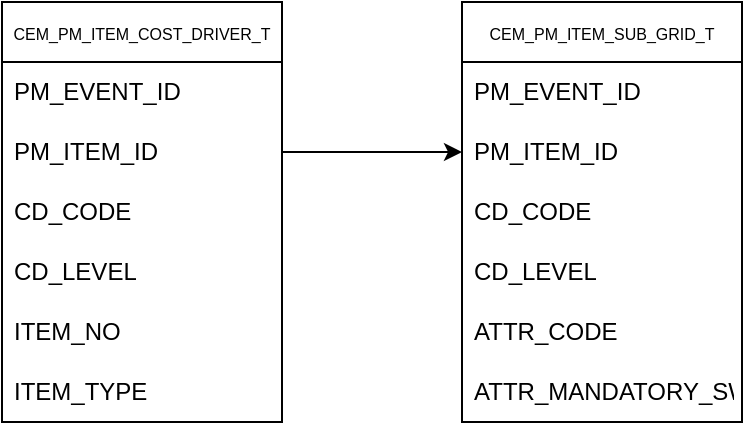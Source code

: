 <mxfile version="20.7.3" type="github">
  <diagram id="L0H8be3r2yKKMvcsQJuc" name="Contract">
    <mxGraphModel dx="794" dy="470" grid="1" gridSize="10" guides="1" tooltips="1" connect="1" arrows="1" fold="1" page="1" pageScale="1" pageWidth="3300" pageHeight="4681" math="0" shadow="0">
      <root>
        <mxCell id="0" />
        <mxCell id="1" parent="0" />
        <mxCell id="2wu_5CJWOTaZ-f7hUUx2-1" value="&lt;font style=&quot;font-size: 8px;&quot;&gt;CEM_PM_ITEM_COST_DRIVER_T&lt;/font&gt;" style="swimlane;fontStyle=0;childLayout=stackLayout;horizontal=1;startSize=30;horizontalStack=0;resizeParent=1;resizeParentMax=0;resizeLast=0;collapsible=1;marginBottom=0;whiteSpace=wrap;html=1;" vertex="1" parent="1">
          <mxGeometry x="60" y="130" width="140" height="210" as="geometry" />
        </mxCell>
        <mxCell id="2wu_5CJWOTaZ-f7hUUx2-2" value="PM_EVENT_ID" style="text;strokeColor=none;fillColor=none;align=left;verticalAlign=middle;spacingLeft=4;spacingRight=4;overflow=hidden;points=[[0,0.5],[1,0.5]];portConstraint=eastwest;rotatable=0;whiteSpace=wrap;html=1;" vertex="1" parent="2wu_5CJWOTaZ-f7hUUx2-1">
          <mxGeometry y="30" width="140" height="30" as="geometry" />
        </mxCell>
        <mxCell id="2wu_5CJWOTaZ-f7hUUx2-3" value="PM_ITEM_ID" style="text;strokeColor=none;fillColor=none;align=left;verticalAlign=middle;spacingLeft=4;spacingRight=4;overflow=hidden;points=[[0,0.5],[1,0.5]];portConstraint=eastwest;rotatable=0;whiteSpace=wrap;html=1;" vertex="1" parent="2wu_5CJWOTaZ-f7hUUx2-1">
          <mxGeometry y="60" width="140" height="30" as="geometry" />
        </mxCell>
        <mxCell id="2wu_5CJWOTaZ-f7hUUx2-4" value="CD_CODE" style="text;strokeColor=none;fillColor=none;align=left;verticalAlign=middle;spacingLeft=4;spacingRight=4;overflow=hidden;points=[[0,0.5],[1,0.5]];portConstraint=eastwest;rotatable=0;whiteSpace=wrap;html=1;" vertex="1" parent="2wu_5CJWOTaZ-f7hUUx2-1">
          <mxGeometry y="90" width="140" height="30" as="geometry" />
        </mxCell>
        <mxCell id="2wu_5CJWOTaZ-f7hUUx2-6" value="CD_LEVEL" style="text;strokeColor=none;fillColor=none;align=left;verticalAlign=middle;spacingLeft=4;spacingRight=4;overflow=hidden;points=[[0,0.5],[1,0.5]];portConstraint=eastwest;rotatable=0;whiteSpace=wrap;html=1;" vertex="1" parent="2wu_5CJWOTaZ-f7hUUx2-1">
          <mxGeometry y="120" width="140" height="30" as="geometry" />
        </mxCell>
        <mxCell id="2wu_5CJWOTaZ-f7hUUx2-7" value="ITEM_NO&amp;nbsp; &amp;nbsp;" style="text;strokeColor=none;fillColor=none;align=left;verticalAlign=middle;spacingLeft=4;spacingRight=4;overflow=hidden;points=[[0,0.5],[1,0.5]];portConstraint=eastwest;rotatable=0;whiteSpace=wrap;html=1;" vertex="1" parent="2wu_5CJWOTaZ-f7hUUx2-1">
          <mxGeometry y="150" width="140" height="30" as="geometry" />
        </mxCell>
        <mxCell id="2wu_5CJWOTaZ-f7hUUx2-8" value="ITEM_TYPE&amp;nbsp;" style="text;strokeColor=none;fillColor=none;align=left;verticalAlign=middle;spacingLeft=4;spacingRight=4;overflow=hidden;points=[[0,0.5],[1,0.5]];portConstraint=eastwest;rotatable=0;whiteSpace=wrap;html=1;" vertex="1" parent="2wu_5CJWOTaZ-f7hUUx2-1">
          <mxGeometry y="180" width="140" height="30" as="geometry" />
        </mxCell>
        <mxCell id="2wu_5CJWOTaZ-f7hUUx2-9" value="&lt;font style=&quot;font-size: 8px;&quot;&gt;CEM_PM_ITEM_SUB_GRID_T&lt;/font&gt;" style="swimlane;fontStyle=0;childLayout=stackLayout;horizontal=1;startSize=30;horizontalStack=0;resizeParent=1;resizeParentMax=0;resizeLast=0;collapsible=1;marginBottom=0;whiteSpace=wrap;html=1;" vertex="1" parent="1">
          <mxGeometry x="290" y="130" width="140" height="210" as="geometry" />
        </mxCell>
        <mxCell id="2wu_5CJWOTaZ-f7hUUx2-11" value="PM_EVENT_ID" style="text;strokeColor=none;fillColor=none;align=left;verticalAlign=middle;spacingLeft=4;spacingRight=4;overflow=hidden;points=[[0,0.5],[1,0.5]];portConstraint=eastwest;rotatable=0;whiteSpace=wrap;html=1;" vertex="1" parent="2wu_5CJWOTaZ-f7hUUx2-9">
          <mxGeometry y="30" width="140" height="30" as="geometry" />
        </mxCell>
        <mxCell id="2wu_5CJWOTaZ-f7hUUx2-16" value="PM_ITEM_ID" style="text;strokeColor=none;fillColor=none;align=left;verticalAlign=middle;spacingLeft=4;spacingRight=4;overflow=hidden;points=[[0,0.5],[1,0.5]];portConstraint=eastwest;rotatable=0;whiteSpace=wrap;html=1;" vertex="1" parent="2wu_5CJWOTaZ-f7hUUx2-9">
          <mxGeometry y="60" width="140" height="30" as="geometry" />
        </mxCell>
        <mxCell id="2wu_5CJWOTaZ-f7hUUx2-12" value="CD_CODE" style="text;strokeColor=none;fillColor=none;align=left;verticalAlign=middle;spacingLeft=4;spacingRight=4;overflow=hidden;points=[[0,0.5],[1,0.5]];portConstraint=eastwest;rotatable=0;whiteSpace=wrap;html=1;" vertex="1" parent="2wu_5CJWOTaZ-f7hUUx2-9">
          <mxGeometry y="90" width="140" height="30" as="geometry" />
        </mxCell>
        <mxCell id="2wu_5CJWOTaZ-f7hUUx2-13" value="CD_LEVEL" style="text;strokeColor=none;fillColor=none;align=left;verticalAlign=middle;spacingLeft=4;spacingRight=4;overflow=hidden;points=[[0,0.5],[1,0.5]];portConstraint=eastwest;rotatable=0;whiteSpace=wrap;html=1;" vertex="1" parent="2wu_5CJWOTaZ-f7hUUx2-9">
          <mxGeometry y="120" width="140" height="30" as="geometry" />
        </mxCell>
        <mxCell id="2wu_5CJWOTaZ-f7hUUx2-10" value="ATTR_CODE" style="text;strokeColor=none;fillColor=none;align=left;verticalAlign=middle;spacingLeft=4;spacingRight=4;overflow=hidden;points=[[0,0.5],[1,0.5]];portConstraint=eastwest;rotatable=0;whiteSpace=wrap;html=1;" vertex="1" parent="2wu_5CJWOTaZ-f7hUUx2-9">
          <mxGeometry y="150" width="140" height="30" as="geometry" />
        </mxCell>
        <mxCell id="2wu_5CJWOTaZ-f7hUUx2-14" value="ATTR_MANDATORY_SW" style="text;strokeColor=none;fillColor=none;align=left;verticalAlign=middle;spacingLeft=4;spacingRight=4;overflow=hidden;points=[[0,0.5],[1,0.5]];portConstraint=eastwest;rotatable=0;whiteSpace=wrap;html=1;" vertex="1" parent="2wu_5CJWOTaZ-f7hUUx2-9">
          <mxGeometry y="180" width="140" height="30" as="geometry" />
        </mxCell>
        <mxCell id="2wu_5CJWOTaZ-f7hUUx2-17" style="edgeStyle=orthogonalEdgeStyle;rounded=0;orthogonalLoop=1;jettySize=auto;html=1;exitX=1;exitY=0.5;exitDx=0;exitDy=0;entryX=0;entryY=0.5;entryDx=0;entryDy=0;fontSize=8;" edge="1" parent="1" source="2wu_5CJWOTaZ-f7hUUx2-3" target="2wu_5CJWOTaZ-f7hUUx2-16">
          <mxGeometry relative="1" as="geometry" />
        </mxCell>
      </root>
    </mxGraphModel>
  </diagram>
</mxfile>
